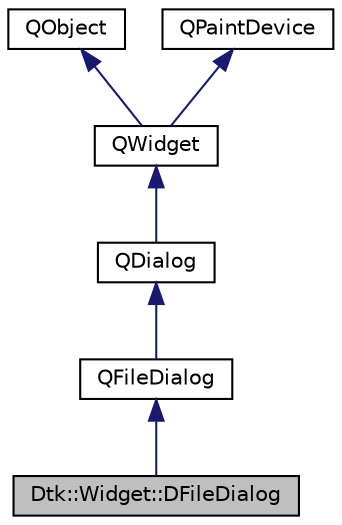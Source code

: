 digraph "Dtk::Widget::DFileDialog"
{
  edge [fontname="Helvetica",fontsize="10",labelfontname="Helvetica",labelfontsize="10"];
  node [fontname="Helvetica",fontsize="10",shape=record];
  Node6 [label="Dtk::Widget::DFileDialog",height=0.2,width=0.4,color="black", fillcolor="grey75", style="filled", fontcolor="black"];
  Node7 -> Node6 [dir="back",color="midnightblue",fontsize="10",style="solid",fontname="Helvetica"];
  Node7 [label="QFileDialog",height=0.2,width=0.4,color="black", fillcolor="white", style="filled",URL="/home/xmuli/project/dtk/tags/qtwidgets.tags$qfiledialog.html"];
  Node8 -> Node7 [dir="back",color="midnightblue",fontsize="10",style="solid",fontname="Helvetica"];
  Node8 [label="QDialog",height=0.2,width=0.4,color="black", fillcolor="white", style="filled",URL="/home/xmuli/project/dtk/tags/qtwidgets.tags$qdialog.html"];
  Node9 -> Node8 [dir="back",color="midnightblue",fontsize="10",style="solid",fontname="Helvetica"];
  Node9 [label="QWidget",height=0.2,width=0.4,color="black", fillcolor="white", style="filled",URL="/home/xmuli/project/dtk/tags/qtwidgets.tags$qwidget.html"];
  Node10 -> Node9 [dir="back",color="midnightblue",fontsize="10",style="solid",fontname="Helvetica"];
  Node10 [label="QObject",height=0.2,width=0.4,color="black", fillcolor="white", style="filled",URL="/home/xmuli/project/dtk/tags/qtcore.tags$qobject.html"];
  Node11 -> Node9 [dir="back",color="midnightblue",fontsize="10",style="solid",fontname="Helvetica"];
  Node11 [label="QPaintDevice",height=0.2,width=0.4,color="black", fillcolor="white", style="filled",URL="/home/xmuli/project/dtk/tags/qtgui.tags$qpaintdevice.html"];
}
